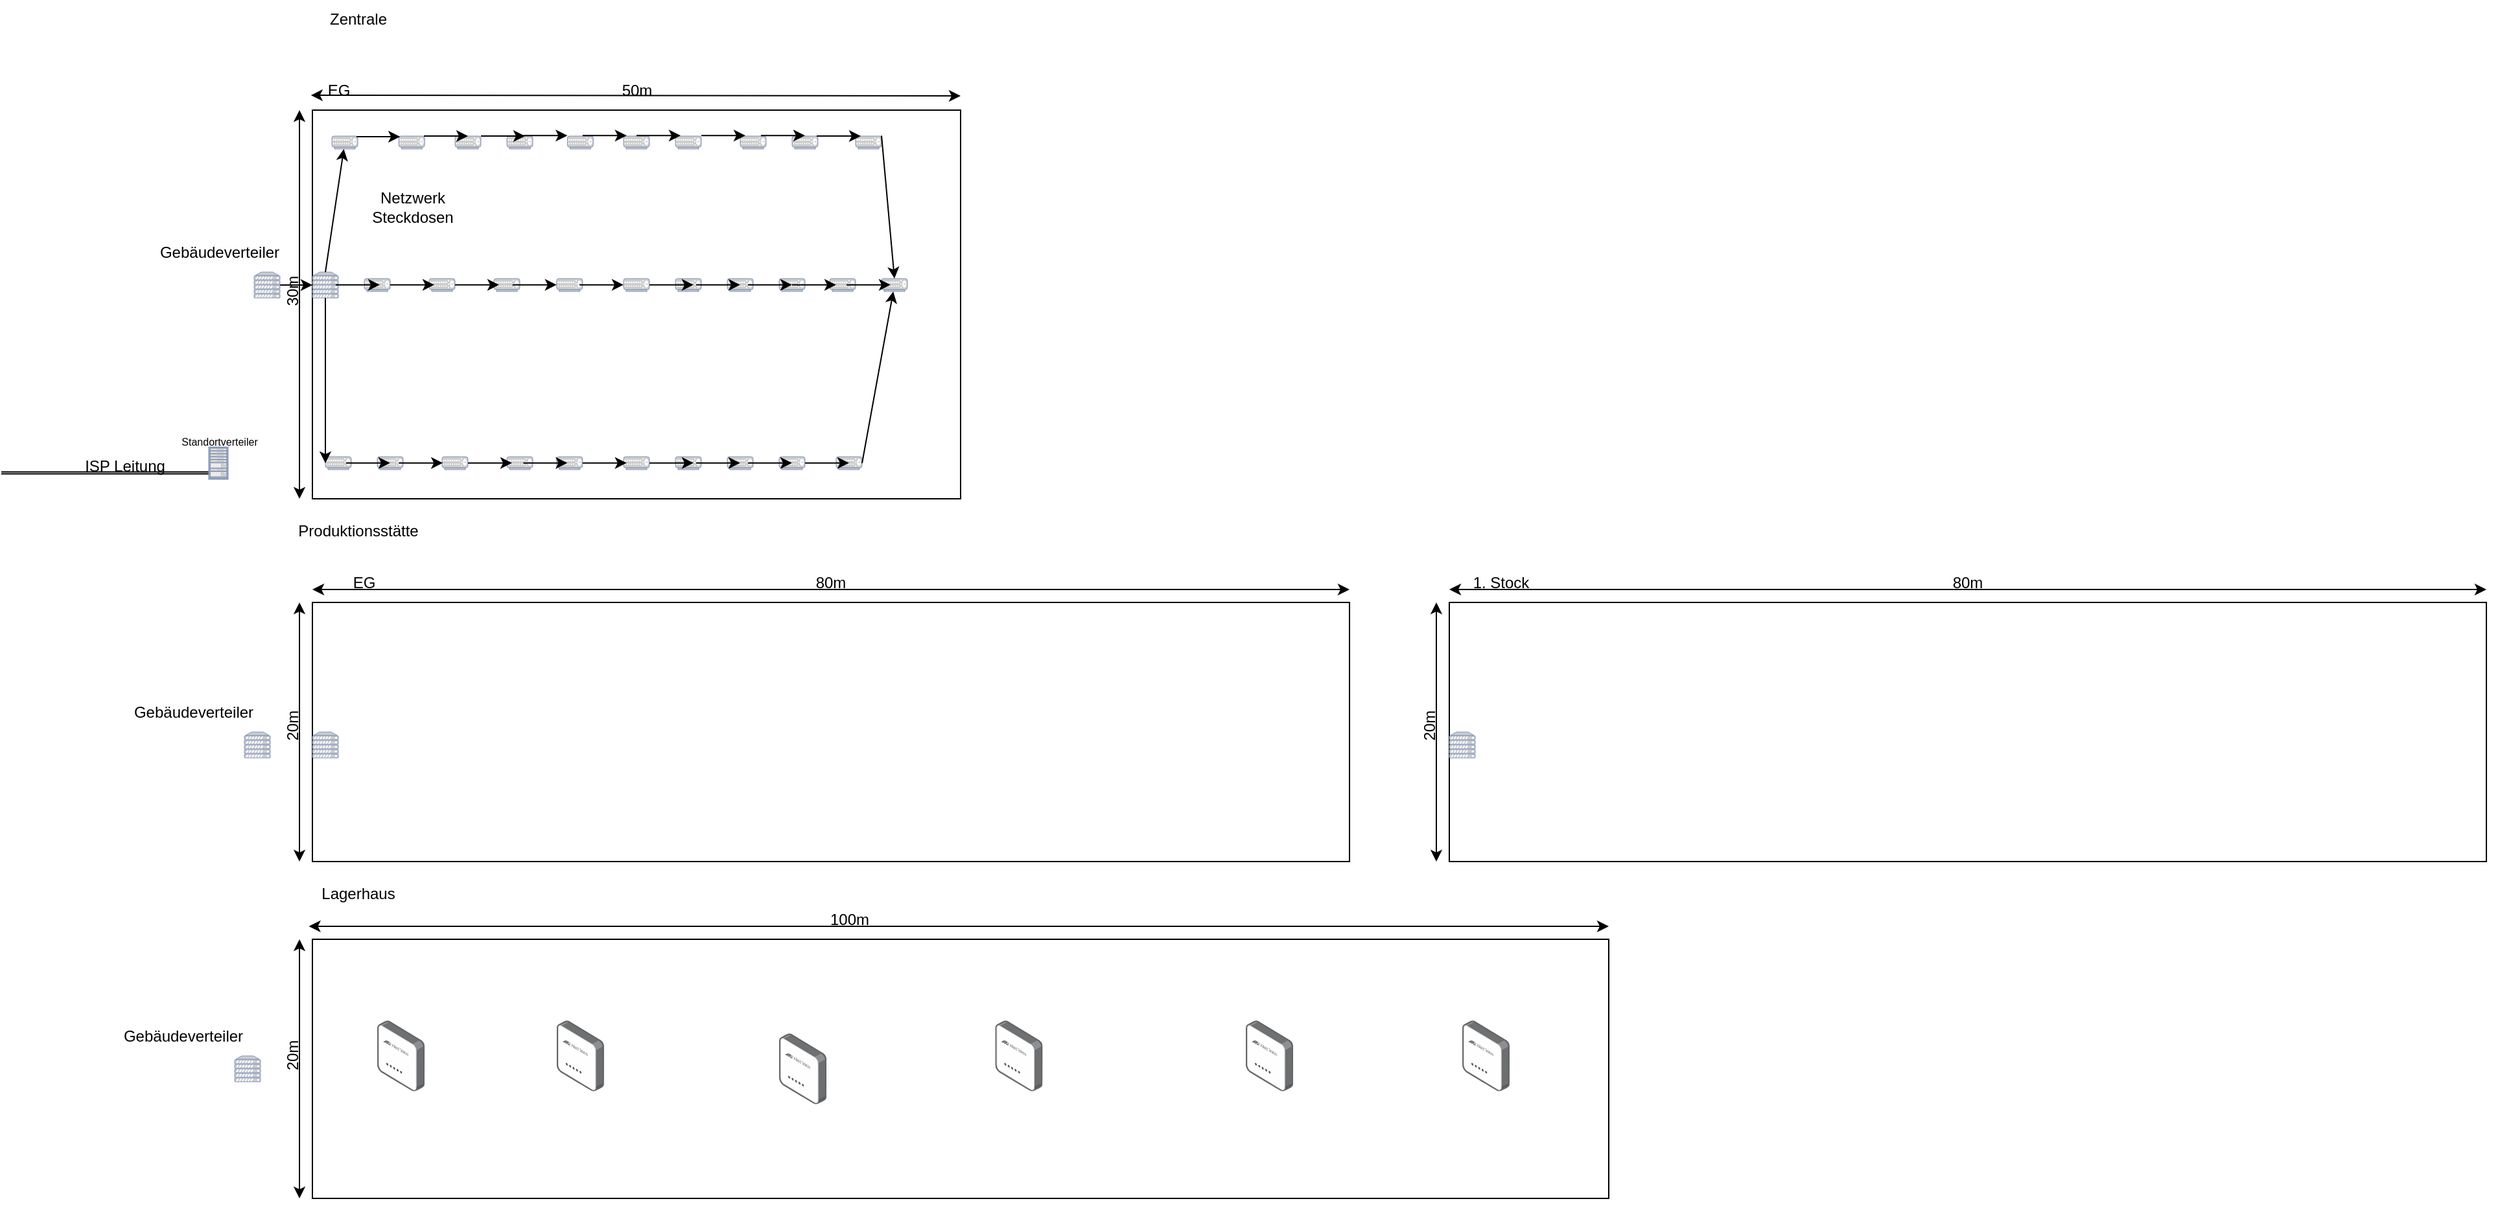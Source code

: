 <mxfile version="21.0.6" type="github">
  <diagram name="Seite-1" id="ofTVBhNgM-X6ronjVRm9">
    <mxGraphModel dx="1268" dy="1411" grid="1" gridSize="10" guides="1" tooltips="1" connect="1" arrows="1" fold="1" page="1" pageScale="1" pageWidth="827" pageHeight="1169" math="0" shadow="0">
      <root>
        <mxCell id="0" />
        <mxCell id="1" parent="0" />
        <mxCell id="3bM8RZmeh6Pchc_whZJx-1" value="" style="rounded=0;whiteSpace=wrap;html=1;" parent="1" vertex="1">
          <mxGeometry y="270" width="1000" height="200" as="geometry" />
        </mxCell>
        <mxCell id="RNd2XHG2iuu7zSji3bTr-1" value="" style="endArrow=classic;startArrow=none;html=1;rounded=0;" parent="1" edge="1">
          <mxGeometry width="50" height="50" relative="1" as="geometry">
            <mxPoint x="440" y="260" as="sourcePoint" />
            <mxPoint x="999.999" y="260" as="targetPoint" />
          </mxGeometry>
        </mxCell>
        <mxCell id="RNd2XHG2iuu7zSji3bTr-3" value="" style="endArrow=classic;startArrow=classic;html=1;rounded=0;" parent="1" edge="1">
          <mxGeometry width="50" height="50" relative="1" as="geometry">
            <mxPoint x="-10" y="470" as="sourcePoint" />
            <mxPoint x="-10" y="270" as="targetPoint" />
            <Array as="points" />
          </mxGeometry>
        </mxCell>
        <mxCell id="RNd2XHG2iuu7zSji3bTr-4" value="20m" style="text;html=1;align=center;verticalAlign=middle;resizable=0;points=[];autosize=1;strokeColor=none;fillColor=none;rotation=-90;" parent="1" vertex="1">
          <mxGeometry x="-40" y="345" width="50" height="30" as="geometry" />
        </mxCell>
        <mxCell id="RNd2XHG2iuu7zSji3bTr-5" value="" style="endArrow=none;startArrow=classic;html=1;rounded=0;" parent="1" edge="1">
          <mxGeometry width="50" height="50" relative="1" as="geometry">
            <mxPoint x="-2.76" y="260" as="sourcePoint" />
            <mxPoint x="460" y="260" as="targetPoint" />
          </mxGeometry>
        </mxCell>
        <mxCell id="RNd2XHG2iuu7zSji3bTr-2" value="100m" style="text;html=1;align=center;verticalAlign=middle;resizable=0;points=[];autosize=1;strokeColor=none;fillColor=none;" parent="1" vertex="1">
          <mxGeometry x="389" y="240" width="50" height="30" as="geometry" />
        </mxCell>
        <mxCell id="RNd2XHG2iuu7zSji3bTr-8" value="" style="rounded=0;whiteSpace=wrap;html=1;" parent="1" vertex="1">
          <mxGeometry y="-370" width="500" height="300" as="geometry" />
        </mxCell>
        <mxCell id="RNd2XHG2iuu7zSji3bTr-11" value="EG" style="text;html=1;align=center;verticalAlign=middle;resizable=0;points=[];autosize=1;strokeColor=none;fillColor=none;" parent="1" vertex="1">
          <mxGeometry y="-400" width="40" height="30" as="geometry" />
        </mxCell>
        <mxCell id="RNd2XHG2iuu7zSji3bTr-15" value="" style="endArrow=classic;startArrow=classic;html=1;rounded=0;exitX=-0.029;exitY=0.617;exitDx=0;exitDy=0;exitPerimeter=0;" parent="1" source="RNd2XHG2iuu7zSji3bTr-11" edge="1">
          <mxGeometry width="50" height="50" relative="1" as="geometry">
            <mxPoint x="290" y="-230" as="sourcePoint" />
            <mxPoint x="500" y="-381" as="targetPoint" />
          </mxGeometry>
        </mxCell>
        <mxCell id="RNd2XHG2iuu7zSji3bTr-19" value="50m" style="text;html=1;align=center;verticalAlign=middle;resizable=0;points=[];autosize=1;strokeColor=none;fillColor=none;" parent="1" vertex="1">
          <mxGeometry x="225" y="-400" width="50" height="30" as="geometry" />
        </mxCell>
        <mxCell id="RNd2XHG2iuu7zSji3bTr-22" value="" style="endArrow=classic;startArrow=classic;html=1;rounded=0;" parent="1" edge="1">
          <mxGeometry width="50" height="50" relative="1" as="geometry">
            <mxPoint x="-10" y="-70" as="sourcePoint" />
            <mxPoint x="-10" y="-370" as="targetPoint" />
          </mxGeometry>
        </mxCell>
        <mxCell id="RNd2XHG2iuu7zSji3bTr-25" value="30m" style="text;html=1;align=center;verticalAlign=middle;resizable=0;points=[];autosize=1;strokeColor=none;fillColor=none;rotation=-90;" parent="1" vertex="1">
          <mxGeometry x="-40" y="-245" width="50" height="30" as="geometry" />
        </mxCell>
        <mxCell id="RNd2XHG2iuu7zSji3bTr-29" value="" style="rounded=0;whiteSpace=wrap;html=1;" parent="1" vertex="1">
          <mxGeometry y="10" width="800" height="200" as="geometry" />
        </mxCell>
        <mxCell id="RNd2XHG2iuu7zSji3bTr-31" value="" style="endArrow=classic;startArrow=classic;html=1;rounded=0;" parent="1" edge="1">
          <mxGeometry width="50" height="50" relative="1" as="geometry">
            <mxPoint as="sourcePoint" />
            <mxPoint x="800" as="targetPoint" />
          </mxGeometry>
        </mxCell>
        <mxCell id="RNd2XHG2iuu7zSji3bTr-32" value="" style="endArrow=classic;startArrow=classic;html=1;rounded=0;" parent="1" edge="1">
          <mxGeometry width="50" height="50" relative="1" as="geometry">
            <mxPoint x="-10" y="210" as="sourcePoint" />
            <mxPoint x="-10" y="10" as="targetPoint" />
          </mxGeometry>
        </mxCell>
        <mxCell id="RNd2XHG2iuu7zSji3bTr-33" value="EG" style="text;html=1;strokeColor=none;fillColor=none;align=center;verticalAlign=middle;whiteSpace=wrap;rounded=0;" parent="1" vertex="1">
          <mxGeometry x="10" y="-20" width="60" height="30" as="geometry" />
        </mxCell>
        <mxCell id="RNd2XHG2iuu7zSji3bTr-35" value="80m" style="text;html=1;strokeColor=none;fillColor=none;align=center;verticalAlign=middle;whiteSpace=wrap;rounded=0;" parent="1" vertex="1">
          <mxGeometry x="370" y="-20" width="60" height="30" as="geometry" />
        </mxCell>
        <mxCell id="RNd2XHG2iuu7zSji3bTr-36" value="20m" style="text;html=1;strokeColor=none;fillColor=none;align=center;verticalAlign=middle;whiteSpace=wrap;rounded=0;rotation=-90;" parent="1" vertex="1">
          <mxGeometry x="-45" y="90" width="60" height="30" as="geometry" />
        </mxCell>
        <mxCell id="RNd2XHG2iuu7zSji3bTr-37" value="" style="rounded=0;whiteSpace=wrap;html=1;" parent="1" vertex="1">
          <mxGeometry x="877" y="10" width="800" height="200" as="geometry" />
        </mxCell>
        <mxCell id="RNd2XHG2iuu7zSji3bTr-38" value="" style="endArrow=classic;startArrow=classic;html=1;rounded=0;" parent="1" edge="1">
          <mxGeometry width="50" height="50" relative="1" as="geometry">
            <mxPoint x="877" as="sourcePoint" />
            <mxPoint x="1677" as="targetPoint" />
          </mxGeometry>
        </mxCell>
        <mxCell id="RNd2XHG2iuu7zSji3bTr-39" value="" style="endArrow=classic;startArrow=classic;html=1;rounded=0;" parent="1" edge="1">
          <mxGeometry width="50" height="50" relative="1" as="geometry">
            <mxPoint x="867" y="210" as="sourcePoint" />
            <mxPoint x="867" y="10" as="targetPoint" />
          </mxGeometry>
        </mxCell>
        <mxCell id="RNd2XHG2iuu7zSji3bTr-40" value="1. Stock" style="text;html=1;strokeColor=none;fillColor=none;align=center;verticalAlign=middle;whiteSpace=wrap;rounded=0;" parent="1" vertex="1">
          <mxGeometry x="887" y="-20" width="60" height="30" as="geometry" />
        </mxCell>
        <mxCell id="RNd2XHG2iuu7zSji3bTr-41" value="80m" style="text;html=1;strokeColor=none;fillColor=none;align=center;verticalAlign=middle;whiteSpace=wrap;rounded=0;" parent="1" vertex="1">
          <mxGeometry x="1247" y="-20" width="60" height="30" as="geometry" />
        </mxCell>
        <mxCell id="RNd2XHG2iuu7zSji3bTr-42" value="20m" style="text;html=1;strokeColor=none;fillColor=none;align=center;verticalAlign=middle;whiteSpace=wrap;rounded=0;rotation=-90;" parent="1" vertex="1">
          <mxGeometry x="832" y="90" width="60" height="30" as="geometry" />
        </mxCell>
        <mxCell id="RNd2XHG2iuu7zSji3bTr-43" value="Zentrale" style="text;html=1;align=center;verticalAlign=middle;resizable=0;points=[];autosize=1;strokeColor=none;fillColor=none;" parent="1" vertex="1">
          <mxGeometry y="-455" width="70" height="30" as="geometry" />
        </mxCell>
        <mxCell id="RNd2XHG2iuu7zSji3bTr-44" value="Produktionsstätte" style="text;html=1;align=center;verticalAlign=middle;resizable=0;points=[];autosize=1;strokeColor=none;fillColor=none;" parent="1" vertex="1">
          <mxGeometry x="-25" y="-60" width="120" height="30" as="geometry" />
        </mxCell>
        <mxCell id="RNd2XHG2iuu7zSji3bTr-45" value="Lagerhaus" style="text;html=1;align=center;verticalAlign=middle;resizable=0;points=[];autosize=1;strokeColor=none;fillColor=none;" parent="1" vertex="1">
          <mxGeometry x="-5" y="220" width="80" height="30" as="geometry" />
        </mxCell>
        <mxCell id="RNd2XHG2iuu7zSji3bTr-93" value="" style="points=[];aspect=fixed;html=1;align=center;shadow=0;dashed=0;image;image=img/lib/allied_telesis/wireless/Access_Point_Indoor.svg;" parent="1" vertex="1">
          <mxGeometry x="50" y="332.7" width="36.6" height="54.6" as="geometry" />
        </mxCell>
        <mxCell id="RNd2XHG2iuu7zSji3bTr-94" value="" style="points=[];aspect=fixed;html=1;align=center;shadow=0;dashed=0;image;image=img/lib/allied_telesis/wireless/Access_Point_Indoor.svg;" parent="1" vertex="1">
          <mxGeometry x="360" y="342.7" width="36.6" height="54.6" as="geometry" />
        </mxCell>
        <mxCell id="RNd2XHG2iuu7zSji3bTr-95" value="" style="points=[];aspect=fixed;html=1;align=center;shadow=0;dashed=0;image;image=img/lib/allied_telesis/wireless/Access_Point_Indoor.svg;" parent="1" vertex="1">
          <mxGeometry x="526.7" y="332.7" width="36.6" height="54.6" as="geometry" />
        </mxCell>
        <mxCell id="RNd2XHG2iuu7zSji3bTr-96" value="" style="points=[];aspect=fixed;html=1;align=center;shadow=0;dashed=0;image;image=img/lib/allied_telesis/wireless/Access_Point_Indoor.svg;" parent="1" vertex="1">
          <mxGeometry x="720" y="332.7" width="36.6" height="54.6" as="geometry" />
        </mxCell>
        <mxCell id="RNd2XHG2iuu7zSji3bTr-97" value="" style="points=[];aspect=fixed;html=1;align=center;shadow=0;dashed=0;image;image=img/lib/allied_telesis/wireless/Access_Point_Indoor.svg;" parent="1" vertex="1">
          <mxGeometry x="887" y="332.7" width="36.6" height="54.6" as="geometry" />
        </mxCell>
        <mxCell id="RNd2XHG2iuu7zSji3bTr-98" value="" style="points=[];aspect=fixed;html=1;align=center;shadow=0;dashed=0;image;image=img/lib/allied_telesis/wireless/Access_Point_Indoor.svg;" parent="1" vertex="1">
          <mxGeometry x="188.4" y="332.7" width="36.6" height="54.6" as="geometry" />
        </mxCell>
        <mxCell id="RNd2XHG2iuu7zSji3bTr-100" value="" style="shape=link;html=1;rounded=0;width=-1.494;entryX=0.001;entryY=0.9;entryDx=0;entryDy=0;entryPerimeter=0;" parent="1" edge="1">
          <mxGeometry width="100" relative="1" as="geometry">
            <mxPoint x="-240" y="-90" as="sourcePoint" />
            <mxPoint x="-79.2" y="-90" as="targetPoint" />
            <Array as="points">
              <mxPoint x="-120" y="-90" />
            </Array>
          </mxGeometry>
        </mxCell>
        <mxCell id="RNd2XHG2iuu7zSji3bTr-101" value="ISP Leitung" style="text;html=1;align=center;verticalAlign=middle;resizable=0;points=[];autosize=1;strokeColor=none;fillColor=none;" parent="1" vertex="1">
          <mxGeometry x="-190" y="-110" width="90" height="30" as="geometry" />
        </mxCell>
        <mxCell id="RNd2XHG2iuu7zSji3bTr-107" value="" style="fontColor=#0066CC;verticalAlign=top;verticalLabelPosition=bottom;labelPosition=center;align=center;html=1;outlineConnect=0;fillColor=#CCCCCC;strokeColor=#6881B3;gradientColor=none;gradientDirection=north;strokeWidth=2;shape=mxgraph.networks.rack;" parent="1" vertex="1">
          <mxGeometry x="-80" y="-110" width="15" height="25" as="geometry" />
        </mxCell>
        <mxCell id="RNd2XHG2iuu7zSji3bTr-109" value="&lt;font style=&quot;font-size: 8px;&quot;&gt;Standortverteiler&lt;/font&gt;" style="text;html=1;align=center;verticalAlign=middle;resizable=0;points=[];autosize=1;strokeColor=none;fillColor=none;" parent="1" vertex="1">
          <mxGeometry x="-112.5" y="-130" width="80" height="30" as="geometry" />
        </mxCell>
        <mxCell id="hehNwcLbFmfAbUDs5EEM-57" style="edgeStyle=orthogonalEdgeStyle;rounded=0;orthogonalLoop=1;jettySize=auto;html=1;exitX=1;exitY=0.5;exitDx=0;exitDy=0;exitPerimeter=0;" edge="1" parent="1" source="RNd2XHG2iuu7zSji3bTr-110" target="hehNwcLbFmfAbUDs5EEM-4">
          <mxGeometry relative="1" as="geometry" />
        </mxCell>
        <mxCell id="RNd2XHG2iuu7zSji3bTr-110" value="" style="fontColor=#0066CC;verticalAlign=top;verticalLabelPosition=bottom;labelPosition=center;align=center;html=1;outlineConnect=0;fillColor=#CCCCCC;strokeColor=#6881B3;gradientColor=none;gradientDirection=north;strokeWidth=2;shape=mxgraph.networks.server;" parent="1" vertex="1">
          <mxGeometry x="-45" y="-245" width="20" height="20" as="geometry" />
        </mxCell>
        <mxCell id="RNd2XHG2iuu7zSji3bTr-111" value="" style="fontColor=#0066CC;verticalAlign=top;verticalLabelPosition=bottom;labelPosition=center;align=center;html=1;outlineConnect=0;fillColor=#CCCCCC;strokeColor=#6881B3;gradientColor=none;gradientDirection=north;strokeWidth=2;shape=mxgraph.networks.server;" parent="1" vertex="1">
          <mxGeometry x="-52.5" y="110" width="20" height="20" as="geometry" />
        </mxCell>
        <mxCell id="RNd2XHG2iuu7zSji3bTr-112" value="" style="fontColor=#0066CC;verticalAlign=top;verticalLabelPosition=bottom;labelPosition=center;align=center;html=1;outlineConnect=0;fillColor=#CCCCCC;strokeColor=#6881B3;gradientColor=none;gradientDirection=north;strokeWidth=2;shape=mxgraph.networks.server;" parent="1" vertex="1">
          <mxGeometry x="-60" y="360" width="20" height="20" as="geometry" />
        </mxCell>
        <mxCell id="hehNwcLbFmfAbUDs5EEM-1" value="Gebäudeverteiler" style="text;html=1;align=center;verticalAlign=middle;resizable=0;points=[];autosize=1;strokeColor=none;fillColor=none;" vertex="1" parent="1">
          <mxGeometry x="-132.5" y="-275" width="120" height="30" as="geometry" />
        </mxCell>
        <mxCell id="hehNwcLbFmfAbUDs5EEM-2" value="Gebäudeverteiler" style="text;html=1;align=center;verticalAlign=middle;resizable=0;points=[];autosize=1;strokeColor=none;fillColor=none;" vertex="1" parent="1">
          <mxGeometry x="-152.5" y="80" width="120" height="30" as="geometry" />
        </mxCell>
        <mxCell id="hehNwcLbFmfAbUDs5EEM-3" value="Gebäudeverteiler" style="text;html=1;align=center;verticalAlign=middle;resizable=0;points=[];autosize=1;strokeColor=none;fillColor=none;" vertex="1" parent="1">
          <mxGeometry x="-160" y="330" width="120" height="30" as="geometry" />
        </mxCell>
        <mxCell id="hehNwcLbFmfAbUDs5EEM-4" value="" style="fontColor=#0066CC;verticalAlign=top;verticalLabelPosition=bottom;labelPosition=center;align=center;html=1;outlineConnect=0;fillColor=#CCCCCC;strokeColor=#6881B3;gradientColor=none;gradientDirection=north;strokeWidth=2;shape=mxgraph.networks.server;" vertex="1" parent="1">
          <mxGeometry y="-245" width="20" height="20" as="geometry" />
        </mxCell>
        <mxCell id="hehNwcLbFmfAbUDs5EEM-8" value="" style="fontColor=#0066CC;verticalAlign=top;verticalLabelPosition=bottom;labelPosition=center;align=center;html=1;outlineConnect=0;fillColor=#CCCCCC;strokeColor=#6881B3;gradientColor=none;gradientDirection=north;strokeWidth=2;shape=mxgraph.networks.server;" vertex="1" parent="1">
          <mxGeometry y="110" width="20" height="20" as="geometry" />
        </mxCell>
        <mxCell id="hehNwcLbFmfAbUDs5EEM-9" value="" style="fontColor=#0066CC;verticalAlign=top;verticalLabelPosition=bottom;labelPosition=center;align=center;html=1;outlineConnect=0;fillColor=#CCCCCC;strokeColor=#6881B3;gradientColor=none;gradientDirection=north;strokeWidth=2;shape=mxgraph.networks.server;" vertex="1" parent="1">
          <mxGeometry x="877" y="110" width="20" height="20" as="geometry" />
        </mxCell>
        <mxCell id="hehNwcLbFmfAbUDs5EEM-14" value="" style="fontColor=#0066CC;verticalAlign=top;verticalLabelPosition=bottom;labelPosition=center;align=center;html=1;outlineConnect=0;fillColor=#CCCCCC;strokeColor=#6881B3;gradientColor=none;gradientDirection=north;strokeWidth=2;shape=mxgraph.networks.hub;" vertex="1" parent="1">
          <mxGeometry x="15" y="-350" width="20" height="10" as="geometry" />
        </mxCell>
        <mxCell id="hehNwcLbFmfAbUDs5EEM-15" value="" style="fontColor=#0066CC;verticalAlign=top;verticalLabelPosition=bottom;labelPosition=center;align=center;html=1;outlineConnect=0;fillColor=#CCCCCC;strokeColor=#6881B3;gradientColor=none;gradientDirection=north;strokeWidth=2;shape=mxgraph.networks.hub;" vertex="1" parent="1">
          <mxGeometry x="66.6" y="-350" width="20" height="10" as="geometry" />
        </mxCell>
        <mxCell id="hehNwcLbFmfAbUDs5EEM-16" value="" style="fontColor=#0066CC;verticalAlign=top;verticalLabelPosition=bottom;labelPosition=center;align=center;html=1;outlineConnect=0;fillColor=#CCCCCC;strokeColor=#6881B3;gradientColor=none;gradientDirection=north;strokeWidth=2;shape=mxgraph.networks.hub;" vertex="1" parent="1">
          <mxGeometry x="110" y="-350" width="20" height="10" as="geometry" />
        </mxCell>
        <mxCell id="hehNwcLbFmfAbUDs5EEM-17" value="" style="fontColor=#0066CC;verticalAlign=top;verticalLabelPosition=bottom;labelPosition=center;align=center;html=1;outlineConnect=0;fillColor=#CCCCCC;strokeColor=#6881B3;gradientColor=none;gradientDirection=north;strokeWidth=2;shape=mxgraph.networks.hub;" vertex="1" parent="1">
          <mxGeometry x="150" y="-350" width="20" height="10" as="geometry" />
        </mxCell>
        <mxCell id="hehNwcLbFmfAbUDs5EEM-18" value="" style="fontColor=#0066CC;verticalAlign=top;verticalLabelPosition=bottom;labelPosition=center;align=center;html=1;outlineConnect=0;fillColor=#CCCCCC;strokeColor=#6881B3;gradientColor=none;gradientDirection=north;strokeWidth=2;shape=mxgraph.networks.hub;" vertex="1" parent="1">
          <mxGeometry x="196.7" y="-350" width="20" height="10" as="geometry" />
        </mxCell>
        <mxCell id="hehNwcLbFmfAbUDs5EEM-19" value="" style="fontColor=#0066CC;verticalAlign=top;verticalLabelPosition=bottom;labelPosition=center;align=center;html=1;outlineConnect=0;fillColor=#CCCCCC;strokeColor=#6881B3;gradientColor=none;gradientDirection=north;strokeWidth=2;shape=mxgraph.networks.hub;" vertex="1" parent="1">
          <mxGeometry x="240" y="-350" width="20" height="10" as="geometry" />
        </mxCell>
        <mxCell id="hehNwcLbFmfAbUDs5EEM-21" value="" style="fontColor=#0066CC;verticalAlign=top;verticalLabelPosition=bottom;labelPosition=center;align=center;html=1;outlineConnect=0;fillColor=#CCCCCC;strokeColor=#6881B3;gradientColor=none;gradientDirection=north;strokeWidth=2;shape=mxgraph.networks.hub;" vertex="1" parent="1">
          <mxGeometry x="280" y="-350" width="20" height="10" as="geometry" />
        </mxCell>
        <mxCell id="hehNwcLbFmfAbUDs5EEM-22" value="" style="fontColor=#0066CC;verticalAlign=top;verticalLabelPosition=bottom;labelPosition=center;align=center;html=1;outlineConnect=0;fillColor=#CCCCCC;strokeColor=#6881B3;gradientColor=none;gradientDirection=north;strokeWidth=2;shape=mxgraph.networks.hub;" vertex="1" parent="1">
          <mxGeometry x="330" y="-350" width="20" height="10" as="geometry" />
        </mxCell>
        <mxCell id="hehNwcLbFmfAbUDs5EEM-23" value="" style="fontColor=#0066CC;verticalAlign=top;verticalLabelPosition=bottom;labelPosition=center;align=center;html=1;outlineConnect=0;fillColor=#CCCCCC;strokeColor=#6881B3;gradientColor=none;gradientDirection=north;strokeWidth=2;shape=mxgraph.networks.hub;" vertex="1" parent="1">
          <mxGeometry x="370" y="-350" width="20" height="10" as="geometry" />
        </mxCell>
        <mxCell id="hehNwcLbFmfAbUDs5EEM-24" value="" style="fontColor=#0066CC;verticalAlign=top;verticalLabelPosition=bottom;labelPosition=center;align=center;html=1;outlineConnect=0;fillColor=#CCCCCC;strokeColor=#6881B3;gradientColor=none;gradientDirection=north;strokeWidth=2;shape=mxgraph.networks.hub;" vertex="1" parent="1">
          <mxGeometry x="419" y="-350" width="20" height="10" as="geometry" />
        </mxCell>
        <mxCell id="hehNwcLbFmfAbUDs5EEM-25" value="" style="fontColor=#0066CC;verticalAlign=top;verticalLabelPosition=bottom;labelPosition=center;align=center;html=1;outlineConnect=0;fillColor=#CCCCCC;strokeColor=#6881B3;gradientColor=none;gradientDirection=north;strokeWidth=2;shape=mxgraph.networks.hub;" vertex="1" parent="1">
          <mxGeometry x="40" y="-240" width="20" height="10" as="geometry" />
        </mxCell>
        <mxCell id="hehNwcLbFmfAbUDs5EEM-26" value="" style="fontColor=#0066CC;verticalAlign=top;verticalLabelPosition=bottom;labelPosition=center;align=center;html=1;outlineConnect=0;fillColor=#CCCCCC;strokeColor=#6881B3;gradientColor=none;gradientDirection=north;strokeWidth=2;shape=mxgraph.networks.hub;" vertex="1" parent="1">
          <mxGeometry x="90" y="-240" width="20" height="10" as="geometry" />
        </mxCell>
        <mxCell id="hehNwcLbFmfAbUDs5EEM-27" value="" style="fontColor=#0066CC;verticalAlign=top;verticalLabelPosition=bottom;labelPosition=center;align=center;html=1;outlineConnect=0;fillColor=#CCCCCC;strokeColor=#6881B3;gradientColor=none;gradientDirection=north;strokeWidth=2;shape=mxgraph.networks.hub;" vertex="1" parent="1">
          <mxGeometry x="140" y="-240" width="20" height="10" as="geometry" />
        </mxCell>
        <mxCell id="hehNwcLbFmfAbUDs5EEM-28" value="" style="fontColor=#0066CC;verticalAlign=top;verticalLabelPosition=bottom;labelPosition=center;align=center;html=1;outlineConnect=0;fillColor=#CCCCCC;strokeColor=#6881B3;gradientColor=none;gradientDirection=north;strokeWidth=2;shape=mxgraph.networks.hub;" vertex="1" parent="1">
          <mxGeometry x="188.4" y="-240" width="20" height="10" as="geometry" />
        </mxCell>
        <mxCell id="hehNwcLbFmfAbUDs5EEM-29" value="" style="fontColor=#0066CC;verticalAlign=top;verticalLabelPosition=bottom;labelPosition=center;align=center;html=1;outlineConnect=0;fillColor=#CCCCCC;strokeColor=#6881B3;gradientColor=none;gradientDirection=north;strokeWidth=2;shape=mxgraph.networks.hub;" vertex="1" parent="1">
          <mxGeometry x="240" y="-240" width="20" height="10" as="geometry" />
        </mxCell>
        <mxCell id="hehNwcLbFmfAbUDs5EEM-30" value="" style="fontColor=#0066CC;verticalAlign=top;verticalLabelPosition=bottom;labelPosition=center;align=center;html=1;outlineConnect=0;fillColor=#CCCCCC;strokeColor=#6881B3;gradientColor=none;gradientDirection=north;strokeWidth=2;shape=mxgraph.networks.hub;" vertex="1" parent="1">
          <mxGeometry x="399" y="-240" width="20" height="10" as="geometry" />
        </mxCell>
        <mxCell id="hehNwcLbFmfAbUDs5EEM-31" value="" style="fontColor=#0066CC;verticalAlign=top;verticalLabelPosition=bottom;labelPosition=center;align=center;html=1;outlineConnect=0;fillColor=#CCCCCC;strokeColor=#6881B3;gradientColor=none;gradientDirection=north;strokeWidth=2;shape=mxgraph.networks.hub;" vertex="1" parent="1">
          <mxGeometry x="439" y="-240" width="20" height="10" as="geometry" />
        </mxCell>
        <mxCell id="hehNwcLbFmfAbUDs5EEM-32" value="" style="fontColor=#0066CC;verticalAlign=top;verticalLabelPosition=bottom;labelPosition=center;align=center;html=1;outlineConnect=0;fillColor=#CCCCCC;strokeColor=#6881B3;gradientColor=none;gradientDirection=north;strokeWidth=2;shape=mxgraph.networks.hub;" vertex="1" parent="1">
          <mxGeometry x="280" y="-240" width="20" height="10" as="geometry" />
        </mxCell>
        <mxCell id="hehNwcLbFmfAbUDs5EEM-33" value="" style="fontColor=#0066CC;verticalAlign=top;verticalLabelPosition=bottom;labelPosition=center;align=center;html=1;outlineConnect=0;fillColor=#CCCCCC;strokeColor=#6881B3;gradientColor=none;gradientDirection=north;strokeWidth=2;shape=mxgraph.networks.hub;" vertex="1" parent="1">
          <mxGeometry x="320" y="-240" width="20" height="10" as="geometry" />
        </mxCell>
        <mxCell id="hehNwcLbFmfAbUDs5EEM-34" value="" style="fontColor=#0066CC;verticalAlign=top;verticalLabelPosition=bottom;labelPosition=center;align=center;html=1;outlineConnect=0;fillColor=#CCCCCC;strokeColor=#6881B3;gradientColor=none;gradientDirection=north;strokeWidth=2;shape=mxgraph.networks.hub;" vertex="1" parent="1">
          <mxGeometry x="360" y="-240" width="20" height="10" as="geometry" />
        </mxCell>
        <mxCell id="hehNwcLbFmfAbUDs5EEM-46" value="" style="fontColor=#0066CC;verticalAlign=top;verticalLabelPosition=bottom;labelPosition=center;align=center;html=1;outlineConnect=0;fillColor=#CCCCCC;strokeColor=#6881B3;gradientColor=none;gradientDirection=north;strokeWidth=2;shape=mxgraph.networks.hub;" vertex="1" parent="1">
          <mxGeometry x="10" y="-102.5" width="20" height="10" as="geometry" />
        </mxCell>
        <mxCell id="hehNwcLbFmfAbUDs5EEM-47" value="" style="fontColor=#0066CC;verticalAlign=top;verticalLabelPosition=bottom;labelPosition=center;align=center;html=1;outlineConnect=0;fillColor=#CCCCCC;strokeColor=#6881B3;gradientColor=none;gradientDirection=north;strokeWidth=2;shape=mxgraph.networks.hub;" vertex="1" parent="1">
          <mxGeometry x="50" y="-102.5" width="20" height="10" as="geometry" />
        </mxCell>
        <mxCell id="hehNwcLbFmfAbUDs5EEM-48" value="" style="fontColor=#0066CC;verticalAlign=top;verticalLabelPosition=bottom;labelPosition=center;align=center;html=1;outlineConnect=0;fillColor=#CCCCCC;strokeColor=#6881B3;gradientColor=none;gradientDirection=north;strokeWidth=2;shape=mxgraph.networks.hub;" vertex="1" parent="1">
          <mxGeometry x="100" y="-102.5" width="20" height="10" as="geometry" />
        </mxCell>
        <mxCell id="hehNwcLbFmfAbUDs5EEM-49" value="" style="fontColor=#0066CC;verticalAlign=top;verticalLabelPosition=bottom;labelPosition=center;align=center;html=1;outlineConnect=0;fillColor=#CCCCCC;strokeColor=#6881B3;gradientColor=none;gradientDirection=north;strokeWidth=2;shape=mxgraph.networks.hub;" vertex="1" parent="1">
          <mxGeometry x="150" y="-102.5" width="20" height="10" as="geometry" />
        </mxCell>
        <mxCell id="hehNwcLbFmfAbUDs5EEM-50" value="" style="fontColor=#0066CC;verticalAlign=top;verticalLabelPosition=bottom;labelPosition=center;align=center;html=1;outlineConnect=0;fillColor=#CCCCCC;strokeColor=#6881B3;gradientColor=none;gradientDirection=north;strokeWidth=2;shape=mxgraph.networks.hub;" vertex="1" parent="1">
          <mxGeometry x="188.4" y="-102.5" width="20" height="10" as="geometry" />
        </mxCell>
        <mxCell id="hehNwcLbFmfAbUDs5EEM-51" value="" style="fontColor=#0066CC;verticalAlign=top;verticalLabelPosition=bottom;labelPosition=center;align=center;html=1;outlineConnect=0;fillColor=#CCCCCC;strokeColor=#6881B3;gradientColor=none;gradientDirection=north;strokeWidth=2;shape=mxgraph.networks.hub;" vertex="1" parent="1">
          <mxGeometry x="240" y="-102.5" width="20" height="10" as="geometry" />
        </mxCell>
        <mxCell id="hehNwcLbFmfAbUDs5EEM-52" value="" style="fontColor=#0066CC;verticalAlign=top;verticalLabelPosition=bottom;labelPosition=center;align=center;html=1;outlineConnect=0;fillColor=#CCCCCC;strokeColor=#6881B3;gradientColor=none;gradientDirection=north;strokeWidth=2;shape=mxgraph.networks.hub;" vertex="1" parent="1">
          <mxGeometry x="280" y="-102.5" width="20" height="10" as="geometry" />
        </mxCell>
        <mxCell id="hehNwcLbFmfAbUDs5EEM-53" value="" style="fontColor=#0066CC;verticalAlign=top;verticalLabelPosition=bottom;labelPosition=center;align=center;html=1;outlineConnect=0;fillColor=#CCCCCC;strokeColor=#6881B3;gradientColor=none;gradientDirection=north;strokeWidth=2;shape=mxgraph.networks.hub;" vertex="1" parent="1">
          <mxGeometry x="320" y="-102.5" width="20" height="10" as="geometry" />
        </mxCell>
        <mxCell id="hehNwcLbFmfAbUDs5EEM-54" value="" style="fontColor=#0066CC;verticalAlign=top;verticalLabelPosition=bottom;labelPosition=center;align=center;html=1;outlineConnect=0;fillColor=#CCCCCC;strokeColor=#6881B3;gradientColor=none;gradientDirection=north;strokeWidth=2;shape=mxgraph.networks.hub;" vertex="1" parent="1">
          <mxGeometry x="360" y="-102.5" width="20" height="10" as="geometry" />
        </mxCell>
        <mxCell id="hehNwcLbFmfAbUDs5EEM-55" value="" style="fontColor=#0066CC;verticalAlign=top;verticalLabelPosition=bottom;labelPosition=center;align=center;html=1;outlineConnect=0;fillColor=#CCCCCC;strokeColor=#6881B3;gradientColor=none;gradientDirection=north;strokeWidth=2;shape=mxgraph.networks.hub;" vertex="1" parent="1">
          <mxGeometry x="404" y="-102.5" width="20" height="10" as="geometry" />
        </mxCell>
        <mxCell id="hehNwcLbFmfAbUDs5EEM-59" value="" style="edgeStyle=none;orthogonalLoop=1;jettySize=auto;html=1;rounded=0;exitX=0.5;exitY=0;exitDx=0;exitDy=0;exitPerimeter=0;" edge="1" parent="1" source="hehNwcLbFmfAbUDs5EEM-4" target="hehNwcLbFmfAbUDs5EEM-14">
          <mxGeometry width="80" relative="1" as="geometry">
            <mxPoint x="150" y="-260" as="sourcePoint" />
            <mxPoint x="230" y="-260" as="targetPoint" />
            <Array as="points" />
          </mxGeometry>
        </mxCell>
        <mxCell id="hehNwcLbFmfAbUDs5EEM-60" value="" style="edgeStyle=none;orthogonalLoop=1;jettySize=auto;html=1;rounded=0;exitX=0.95;exitY=0.05;exitDx=0;exitDy=0;exitPerimeter=0;entryX=0.05;entryY=0.05;entryDx=0;entryDy=0;entryPerimeter=0;" edge="1" parent="1" source="hehNwcLbFmfAbUDs5EEM-14" target="hehNwcLbFmfAbUDs5EEM-15">
          <mxGeometry width="80" relative="1" as="geometry">
            <mxPoint x="20" y="-235" as="sourcePoint" />
            <mxPoint x="34" y="-330" as="targetPoint" />
            <Array as="points" />
          </mxGeometry>
        </mxCell>
        <mxCell id="hehNwcLbFmfAbUDs5EEM-61" value="" style="edgeStyle=none;orthogonalLoop=1;jettySize=auto;html=1;rounded=0;exitX=0.95;exitY=0.05;exitDx=0;exitDy=0;exitPerimeter=0;entryX=0.05;entryY=0.05;entryDx=0;entryDy=0;entryPerimeter=0;" edge="1" parent="1">
          <mxGeometry width="80" relative="1" as="geometry">
            <mxPoint x="86" y="-350" as="sourcePoint" />
            <mxPoint x="120" y="-350" as="targetPoint" />
            <Array as="points" />
          </mxGeometry>
        </mxCell>
        <mxCell id="hehNwcLbFmfAbUDs5EEM-62" value="" style="edgeStyle=none;orthogonalLoop=1;jettySize=auto;html=1;rounded=0;exitX=0.95;exitY=0.05;exitDx=0;exitDy=0;exitPerimeter=0;entryX=0.05;entryY=0.05;entryDx=0;entryDy=0;entryPerimeter=0;" edge="1" parent="1">
          <mxGeometry width="80" relative="1" as="geometry">
            <mxPoint x="130" y="-350" as="sourcePoint" />
            <mxPoint x="164" y="-350" as="targetPoint" />
            <Array as="points" />
          </mxGeometry>
        </mxCell>
        <mxCell id="hehNwcLbFmfAbUDs5EEM-63" value="" style="edgeStyle=none;orthogonalLoop=1;jettySize=auto;html=1;rounded=0;exitX=0.95;exitY=0.05;exitDx=0;exitDy=0;exitPerimeter=0;entryX=0.05;entryY=0.05;entryDx=0;entryDy=0;entryPerimeter=0;" edge="1" parent="1">
          <mxGeometry width="80" relative="1" as="geometry">
            <mxPoint x="162.7" y="-350.35" as="sourcePoint" />
            <mxPoint x="196.7" y="-350.35" as="targetPoint" />
            <Array as="points" />
          </mxGeometry>
        </mxCell>
        <mxCell id="hehNwcLbFmfAbUDs5EEM-64" value="" style="edgeStyle=none;orthogonalLoop=1;jettySize=auto;html=1;rounded=0;exitX=0.95;exitY=0.05;exitDx=0;exitDy=0;exitPerimeter=0;entryX=0.05;entryY=0.05;entryDx=0;entryDy=0;entryPerimeter=0;" edge="1" parent="1">
          <mxGeometry width="80" relative="1" as="geometry">
            <mxPoint x="208.4" y="-350.35" as="sourcePoint" />
            <mxPoint x="242.4" y="-350.35" as="targetPoint" />
            <Array as="points" />
          </mxGeometry>
        </mxCell>
        <mxCell id="hehNwcLbFmfAbUDs5EEM-65" value="" style="edgeStyle=none;orthogonalLoop=1;jettySize=auto;html=1;rounded=0;exitX=0.95;exitY=0.05;exitDx=0;exitDy=0;exitPerimeter=0;entryX=0.05;entryY=0.05;entryDx=0;entryDy=0;entryPerimeter=0;" edge="1" parent="1">
          <mxGeometry width="80" relative="1" as="geometry">
            <mxPoint x="250.0" y="-350.35" as="sourcePoint" />
            <mxPoint x="284" y="-350.35" as="targetPoint" />
            <Array as="points" />
          </mxGeometry>
        </mxCell>
        <mxCell id="hehNwcLbFmfAbUDs5EEM-66" value="" style="edgeStyle=none;orthogonalLoop=1;jettySize=auto;html=1;rounded=0;exitX=0.95;exitY=0.05;exitDx=0;exitDy=0;exitPerimeter=0;entryX=0.05;entryY=0.05;entryDx=0;entryDy=0;entryPerimeter=0;" edge="1" parent="1">
          <mxGeometry width="80" relative="1" as="geometry">
            <mxPoint x="300" y="-350.35" as="sourcePoint" />
            <mxPoint x="334" y="-350.35" as="targetPoint" />
            <Array as="points" />
          </mxGeometry>
        </mxCell>
        <mxCell id="hehNwcLbFmfAbUDs5EEM-67" value="" style="edgeStyle=none;orthogonalLoop=1;jettySize=auto;html=1;rounded=0;exitX=0.95;exitY=0.05;exitDx=0;exitDy=0;exitPerimeter=0;entryX=0.05;entryY=0.05;entryDx=0;entryDy=0;entryPerimeter=0;" edge="1" parent="1">
          <mxGeometry width="80" relative="1" as="geometry">
            <mxPoint x="346" y="-350.35" as="sourcePoint" />
            <mxPoint x="380" y="-350.35" as="targetPoint" />
            <Array as="points" />
          </mxGeometry>
        </mxCell>
        <mxCell id="hehNwcLbFmfAbUDs5EEM-68" value="" style="edgeStyle=none;orthogonalLoop=1;jettySize=auto;html=1;rounded=0;exitX=0.95;exitY=0.05;exitDx=0;exitDy=0;exitPerimeter=0;entryX=0.05;entryY=0.05;entryDx=0;entryDy=0;entryPerimeter=0;" edge="1" parent="1">
          <mxGeometry width="80" relative="1" as="geometry">
            <mxPoint x="389" y="-350" as="sourcePoint" />
            <mxPoint x="423" y="-350" as="targetPoint" />
            <Array as="points" />
          </mxGeometry>
        </mxCell>
        <mxCell id="hehNwcLbFmfAbUDs5EEM-69" value="" style="edgeStyle=none;orthogonalLoop=1;jettySize=auto;html=1;rounded=0;exitX=0.95;exitY=0.05;exitDx=0;exitDy=0;exitPerimeter=0;entryX=0.5;entryY=0;entryDx=0;entryDy=0;entryPerimeter=0;" edge="1" parent="1" target="hehNwcLbFmfAbUDs5EEM-31">
          <mxGeometry width="80" relative="1" as="geometry">
            <mxPoint x="439" y="-350.35" as="sourcePoint" />
            <mxPoint x="473" y="-350.35" as="targetPoint" />
            <Array as="points" />
          </mxGeometry>
        </mxCell>
        <mxCell id="hehNwcLbFmfAbUDs5EEM-70" value="" style="edgeStyle=none;orthogonalLoop=1;jettySize=auto;html=1;rounded=0;exitX=0.5;exitY=1;exitDx=0;exitDy=0;exitPerimeter=0;entryX=0;entryY=0.5;entryDx=0;entryDy=0;entryPerimeter=0;" edge="1" parent="1" source="hehNwcLbFmfAbUDs5EEM-4" target="hehNwcLbFmfAbUDs5EEM-46">
          <mxGeometry width="80" relative="1" as="geometry">
            <mxPoint x="20" y="-235" as="sourcePoint" />
            <mxPoint x="34" y="-330" as="targetPoint" />
            <Array as="points" />
          </mxGeometry>
        </mxCell>
        <mxCell id="hehNwcLbFmfAbUDs5EEM-71" value="" style="edgeStyle=none;orthogonalLoop=1;jettySize=auto;html=1;rounded=0;exitX=0.95;exitY=0.05;exitDx=0;exitDy=0;exitPerimeter=0;entryX=0.05;entryY=0.05;entryDx=0;entryDy=0;entryPerimeter=0;" edge="1" parent="1">
          <mxGeometry width="80" relative="1" as="geometry">
            <mxPoint x="18" y="-235.18" as="sourcePoint" />
            <mxPoint x="52" y="-235.18" as="targetPoint" />
            <Array as="points" />
          </mxGeometry>
        </mxCell>
        <mxCell id="hehNwcLbFmfAbUDs5EEM-72" value="" style="edgeStyle=none;orthogonalLoop=1;jettySize=auto;html=1;rounded=0;exitX=0.95;exitY=0.05;exitDx=0;exitDy=0;exitPerimeter=0;entryX=0.05;entryY=0.05;entryDx=0;entryDy=0;entryPerimeter=0;" edge="1" parent="1">
          <mxGeometry width="80" relative="1" as="geometry">
            <mxPoint x="60" y="-235.18" as="sourcePoint" />
            <mxPoint x="94" y="-235.18" as="targetPoint" />
            <Array as="points" />
          </mxGeometry>
        </mxCell>
        <mxCell id="hehNwcLbFmfAbUDs5EEM-73" value="" style="edgeStyle=none;orthogonalLoop=1;jettySize=auto;html=1;rounded=0;exitX=0.95;exitY=0.05;exitDx=0;exitDy=0;exitPerimeter=0;entryX=0.05;entryY=0.05;entryDx=0;entryDy=0;entryPerimeter=0;" edge="1" parent="1">
          <mxGeometry width="80" relative="1" as="geometry">
            <mxPoint x="110" y="-235.18" as="sourcePoint" />
            <mxPoint x="144" y="-235.18" as="targetPoint" />
            <Array as="points" />
          </mxGeometry>
        </mxCell>
        <mxCell id="hehNwcLbFmfAbUDs5EEM-74" value="" style="edgeStyle=none;orthogonalLoop=1;jettySize=auto;html=1;rounded=0;exitX=0.95;exitY=0.05;exitDx=0;exitDy=0;exitPerimeter=0;entryX=0.05;entryY=0.05;entryDx=0;entryDy=0;entryPerimeter=0;" edge="1" parent="1">
          <mxGeometry width="80" relative="1" as="geometry">
            <mxPoint x="154.4" y="-235.18" as="sourcePoint" />
            <mxPoint x="188.4" y="-235.18" as="targetPoint" />
            <Array as="points" />
          </mxGeometry>
        </mxCell>
        <mxCell id="hehNwcLbFmfAbUDs5EEM-75" value="" style="edgeStyle=none;orthogonalLoop=1;jettySize=auto;html=1;rounded=0;exitX=0.95;exitY=0.05;exitDx=0;exitDy=0;exitPerimeter=0;entryX=0.05;entryY=0.05;entryDx=0;entryDy=0;entryPerimeter=0;" edge="1" parent="1">
          <mxGeometry width="80" relative="1" as="geometry">
            <mxPoint x="206" y="-235.18" as="sourcePoint" />
            <mxPoint x="240" y="-235.18" as="targetPoint" />
            <Array as="points" />
          </mxGeometry>
        </mxCell>
        <mxCell id="hehNwcLbFmfAbUDs5EEM-76" value="" style="edgeStyle=none;orthogonalLoop=1;jettySize=auto;html=1;rounded=0;exitX=0.95;exitY=0.05;exitDx=0;exitDy=0;exitPerimeter=0;entryX=0.05;entryY=0.05;entryDx=0;entryDy=0;entryPerimeter=0;" edge="1" parent="1">
          <mxGeometry width="80" relative="1" as="geometry">
            <mxPoint x="260" y="-235.18" as="sourcePoint" />
            <mxPoint x="294" y="-235.18" as="targetPoint" />
            <Array as="points" />
          </mxGeometry>
        </mxCell>
        <mxCell id="hehNwcLbFmfAbUDs5EEM-77" value="" style="edgeStyle=none;orthogonalLoop=1;jettySize=auto;html=1;rounded=0;exitX=0.95;exitY=0.05;exitDx=0;exitDy=0;exitPerimeter=0;entryX=0.05;entryY=0.05;entryDx=0;entryDy=0;entryPerimeter=0;" edge="1" parent="1">
          <mxGeometry width="80" relative="1" as="geometry">
            <mxPoint x="296" y="-235.18" as="sourcePoint" />
            <mxPoint x="330" y="-235.18" as="targetPoint" />
            <Array as="points" />
          </mxGeometry>
        </mxCell>
        <mxCell id="hehNwcLbFmfAbUDs5EEM-78" value="" style="edgeStyle=none;orthogonalLoop=1;jettySize=auto;html=1;rounded=0;exitX=0.95;exitY=0.05;exitDx=0;exitDy=0;exitPerimeter=0;entryX=0.05;entryY=0.05;entryDx=0;entryDy=0;entryPerimeter=0;" edge="1" parent="1">
          <mxGeometry width="80" relative="1" as="geometry">
            <mxPoint x="336" y="-235.18" as="sourcePoint" />
            <mxPoint x="370" y="-235.18" as="targetPoint" />
            <Array as="points" />
          </mxGeometry>
        </mxCell>
        <mxCell id="hehNwcLbFmfAbUDs5EEM-79" value="" style="edgeStyle=none;orthogonalLoop=1;jettySize=auto;html=1;rounded=0;exitX=0.95;exitY=0.05;exitDx=0;exitDy=0;exitPerimeter=0;entryX=0.05;entryY=0.05;entryDx=0;entryDy=0;entryPerimeter=0;" edge="1" parent="1">
          <mxGeometry width="80" relative="1" as="geometry">
            <mxPoint x="370" y="-235.18" as="sourcePoint" />
            <mxPoint x="404" y="-235.18" as="targetPoint" />
            <Array as="points" />
          </mxGeometry>
        </mxCell>
        <mxCell id="hehNwcLbFmfAbUDs5EEM-80" value="" style="edgeStyle=none;orthogonalLoop=1;jettySize=auto;html=1;rounded=0;exitX=0.95;exitY=0.05;exitDx=0;exitDy=0;exitPerimeter=0;entryX=0.05;entryY=0.05;entryDx=0;entryDy=0;entryPerimeter=0;" edge="1" parent="1">
          <mxGeometry width="80" relative="1" as="geometry">
            <mxPoint x="412" y="-235.14" as="sourcePoint" />
            <mxPoint x="446" y="-235.14" as="targetPoint" />
            <Array as="points" />
          </mxGeometry>
        </mxCell>
        <mxCell id="hehNwcLbFmfAbUDs5EEM-82" value="" style="edgeStyle=none;orthogonalLoop=1;jettySize=auto;html=1;rounded=0;exitX=0.95;exitY=0.05;exitDx=0;exitDy=0;exitPerimeter=0;entryX=0.05;entryY=0.05;entryDx=0;entryDy=0;entryPerimeter=0;" edge="1" parent="1">
          <mxGeometry width="80" relative="1" as="geometry">
            <mxPoint x="26" y="-97.68" as="sourcePoint" />
            <mxPoint x="60" y="-97.68" as="targetPoint" />
            <Array as="points" />
          </mxGeometry>
        </mxCell>
        <mxCell id="hehNwcLbFmfAbUDs5EEM-83" value="" style="edgeStyle=none;orthogonalLoop=1;jettySize=auto;html=1;rounded=0;exitX=0.95;exitY=0.05;exitDx=0;exitDy=0;exitPerimeter=0;entryX=0.05;entryY=0.05;entryDx=0;entryDy=0;entryPerimeter=0;" edge="1" parent="1">
          <mxGeometry width="80" relative="1" as="geometry">
            <mxPoint x="66.6" y="-97.68" as="sourcePoint" />
            <mxPoint x="100.6" y="-97.68" as="targetPoint" />
            <Array as="points" />
          </mxGeometry>
        </mxCell>
        <mxCell id="hehNwcLbFmfAbUDs5EEM-84" value="" style="edgeStyle=none;orthogonalLoop=1;jettySize=auto;html=1;rounded=0;exitX=0.95;exitY=0.05;exitDx=0;exitDy=0;exitPerimeter=0;entryX=0.05;entryY=0.05;entryDx=0;entryDy=0;entryPerimeter=0;" edge="1" parent="1">
          <mxGeometry width="80" relative="1" as="geometry">
            <mxPoint x="120" y="-97.68" as="sourcePoint" />
            <mxPoint x="154" y="-97.68" as="targetPoint" />
            <Array as="points" />
          </mxGeometry>
        </mxCell>
        <mxCell id="hehNwcLbFmfAbUDs5EEM-85" value="" style="edgeStyle=none;orthogonalLoop=1;jettySize=auto;html=1;rounded=0;exitX=0.95;exitY=0.05;exitDx=0;exitDy=0;exitPerimeter=0;entryX=0.05;entryY=0.05;entryDx=0;entryDy=0;entryPerimeter=0;" edge="1" parent="1">
          <mxGeometry width="80" relative="1" as="geometry">
            <mxPoint x="162.7" y="-97.68" as="sourcePoint" />
            <mxPoint x="196.7" y="-97.68" as="targetPoint" />
            <Array as="points" />
          </mxGeometry>
        </mxCell>
        <mxCell id="hehNwcLbFmfAbUDs5EEM-86" value="" style="edgeStyle=none;orthogonalLoop=1;jettySize=auto;html=1;rounded=0;exitX=0.95;exitY=0.05;exitDx=0;exitDy=0;exitPerimeter=0;entryX=0.05;entryY=0.05;entryDx=0;entryDy=0;entryPerimeter=0;" edge="1" parent="1">
          <mxGeometry width="80" relative="1" as="geometry">
            <mxPoint x="208.4" y="-97.68" as="sourcePoint" />
            <mxPoint x="242.4" y="-97.68" as="targetPoint" />
            <Array as="points" />
          </mxGeometry>
        </mxCell>
        <mxCell id="hehNwcLbFmfAbUDs5EEM-87" value="" style="edgeStyle=none;orthogonalLoop=1;jettySize=auto;html=1;rounded=0;exitX=0.95;exitY=0.05;exitDx=0;exitDy=0;exitPerimeter=0;entryX=0.05;entryY=0.05;entryDx=0;entryDy=0;entryPerimeter=0;" edge="1" parent="1">
          <mxGeometry width="80" relative="1" as="geometry">
            <mxPoint x="260" y="-97.68" as="sourcePoint" />
            <mxPoint x="294" y="-97.68" as="targetPoint" />
            <Array as="points" />
          </mxGeometry>
        </mxCell>
        <mxCell id="hehNwcLbFmfAbUDs5EEM-88" value="" style="edgeStyle=none;orthogonalLoop=1;jettySize=auto;html=1;rounded=0;exitX=0.95;exitY=0.05;exitDx=0;exitDy=0;exitPerimeter=0;entryX=0.05;entryY=0.05;entryDx=0;entryDy=0;entryPerimeter=0;" edge="1" parent="1">
          <mxGeometry width="80" relative="1" as="geometry">
            <mxPoint x="296" y="-97.68" as="sourcePoint" />
            <mxPoint x="330" y="-97.68" as="targetPoint" />
            <Array as="points" />
          </mxGeometry>
        </mxCell>
        <mxCell id="hehNwcLbFmfAbUDs5EEM-89" value="" style="edgeStyle=none;orthogonalLoop=1;jettySize=auto;html=1;rounded=0;exitX=0.95;exitY=0.05;exitDx=0;exitDy=0;exitPerimeter=0;entryX=0.05;entryY=0.05;entryDx=0;entryDy=0;entryPerimeter=0;" edge="1" parent="1">
          <mxGeometry width="80" relative="1" as="geometry">
            <mxPoint x="336" y="-97.68" as="sourcePoint" />
            <mxPoint x="370" y="-97.68" as="targetPoint" />
            <Array as="points" />
          </mxGeometry>
        </mxCell>
        <mxCell id="hehNwcLbFmfAbUDs5EEM-90" value="" style="edgeStyle=none;orthogonalLoop=1;jettySize=auto;html=1;rounded=0;exitX=0.95;exitY=0.05;exitDx=0;exitDy=0;exitPerimeter=0;entryX=0.05;entryY=0.05;entryDx=0;entryDy=0;entryPerimeter=0;" edge="1" parent="1">
          <mxGeometry width="80" relative="1" as="geometry">
            <mxPoint x="380" y="-97.68" as="sourcePoint" />
            <mxPoint x="414" y="-97.68" as="targetPoint" />
            <Array as="points" />
          </mxGeometry>
        </mxCell>
        <mxCell id="hehNwcLbFmfAbUDs5EEM-91" value="" style="edgeStyle=none;orthogonalLoop=1;jettySize=auto;html=1;rounded=0;exitX=1;exitY=0.5;exitDx=0;exitDy=0;exitPerimeter=0;" edge="1" parent="1" source="hehNwcLbFmfAbUDs5EEM-55" target="hehNwcLbFmfAbUDs5EEM-31">
          <mxGeometry width="80" relative="1" as="geometry">
            <mxPoint x="390" y="-87.68" as="sourcePoint" />
            <mxPoint x="424" y="-87.68" as="targetPoint" />
            <Array as="points" />
          </mxGeometry>
        </mxCell>
        <mxCell id="hehNwcLbFmfAbUDs5EEM-92" value="Netzwerk&lt;br&gt;Steckdosen" style="text;html=1;align=center;verticalAlign=middle;resizable=0;points=[];autosize=1;strokeColor=none;fillColor=none;" vertex="1" parent="1">
          <mxGeometry x="31.6" y="-315" width="90" height="40" as="geometry" />
        </mxCell>
      </root>
    </mxGraphModel>
  </diagram>
</mxfile>
